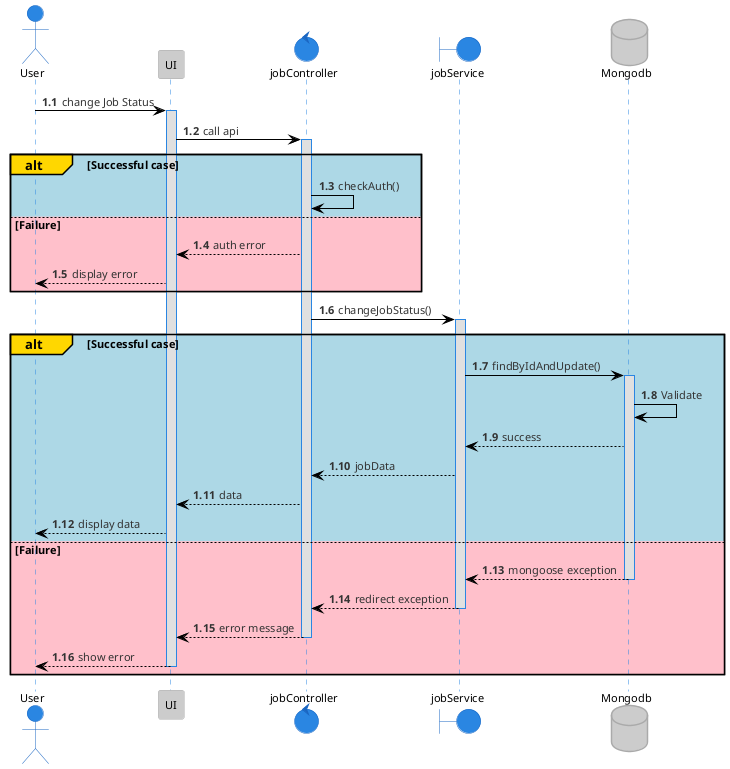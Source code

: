 @startuml changeJobStatus
!theme reddress-lightblue

autonumber 1.1
actor User
participant UI
control  jobController
boundary jobService
database Mongodb

User -> UI: change Job Status
activate UI
UI -> jobController: call api
activate jobController

alt#Gold #LightBlue Successful case
    jobController -> jobController: checkAuth()
else #Pink Failure
    jobController --> UI: auth error
    UI --> User: display error
end

jobController -> jobService: changeJobStatus()

alt#Gold #LightBlue Successful case
    activate jobService
    jobService -> Mongodb: findByIdAndUpdate()
    activate Mongodb
    Mongodb -> Mongodb: Validate
    Mongodb --> jobService: success
    jobService --> jobController: jobData
    jobController --> UI: data
    UI --> User: display data
else #Pink Failure
    Mongodb --> jobService: mongoose exception
    deactivate Mongodb
    jobService --> jobController: redirect exception
    deactivate jobService
    jobController --> UI: error message
    deactivate jobController
    UI --> User: show error
    deactivate UI
end


@enduml
